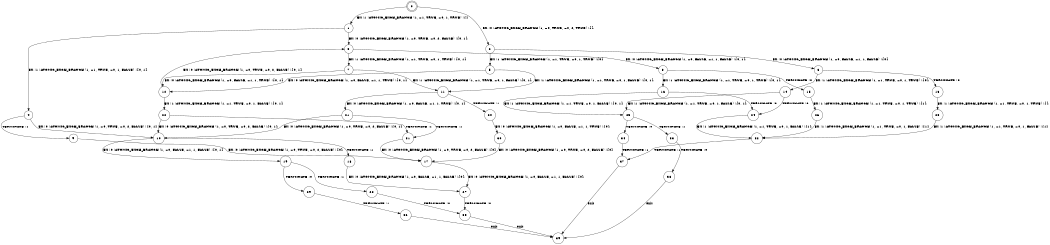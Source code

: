 digraph BCG {
size = "7, 10.5";
center = TRUE;
node [shape = circle];
0 [peripheries = 2];
0 -> 1 [label = "EX !1 !ATOMIC_EXCH_BRANCH (1, +1, TRUE, +0, 1, TRUE) !{}"];
0 -> 2 [label = "EX !0 !ATOMIC_EXCH_BRANCH (1, +0, TRUE, +0, 2, TRUE) !{}"];
1 -> 3 [label = "EX !0 !ATOMIC_EXCH_BRANCH (1, +0, TRUE, +0, 2, FALSE) !{0, 1}"];
1 -> 4 [label = "EX !1 !ATOMIC_EXCH_BRANCH (1, +1, TRUE, +0, 1, FALSE) !{0, 1}"];
2 -> 5 [label = "EX !1 !ATOMIC_EXCH_BRANCH (1, +1, TRUE, +0, 1, TRUE) !{0}"];
2 -> 6 [label = "EX !0 !ATOMIC_EXCH_BRANCH (1, +0, FALSE, +1, 1, FALSE) !{0}"];
3 -> 7 [label = "EX !1 !ATOMIC_EXCH_BRANCH (1, +1, TRUE, +0, 1, TRUE) !{0, 1}"];
3 -> 8 [label = "EX !0 !ATOMIC_EXCH_BRANCH (1, +0, FALSE, +1, 1, FALSE) !{0, 1}"];
4 -> 9 [label = "TERMINATE !1"];
4 -> 10 [label = "EX !0 !ATOMIC_EXCH_BRANCH (1, +0, TRUE, +0, 2, FALSE) !{0, 1}"];
5 -> 11 [label = "EX !1 !ATOMIC_EXCH_BRANCH (1, +1, TRUE, +0, 1, FALSE) !{0, 1}"];
5 -> 12 [label = "EX !0 !ATOMIC_EXCH_BRANCH (1, +0, FALSE, +1, 1, TRUE) !{0, 1}"];
6 -> 13 [label = "TERMINATE !0"];
6 -> 14 [label = "EX !1 !ATOMIC_EXCH_BRANCH (1, +1, TRUE, +0, 1, TRUE) !{0}"];
7 -> 11 [label = "EX !1 !ATOMIC_EXCH_BRANCH (1, +1, TRUE, +0, 1, FALSE) !{0, 1}"];
7 -> 12 [label = "EX !0 !ATOMIC_EXCH_BRANCH (1, +0, FALSE, +1, 1, TRUE) !{0, 1}"];
8 -> 15 [label = "TERMINATE !0"];
8 -> 16 [label = "EX !1 !ATOMIC_EXCH_BRANCH (1, +1, TRUE, +0, 1, TRUE) !{0, 1}"];
9 -> 17 [label = "EX !0 !ATOMIC_EXCH_BRANCH (1, +0, TRUE, +0, 2, FALSE) !{0}"];
10 -> 18 [label = "TERMINATE !1"];
10 -> 19 [label = "EX !0 !ATOMIC_EXCH_BRANCH (1, +0, FALSE, +1, 1, FALSE) !{0, 1}"];
11 -> 20 [label = "TERMINATE !1"];
11 -> 21 [label = "EX !0 !ATOMIC_EXCH_BRANCH (1, +0, FALSE, +1, 1, TRUE) !{0, 1}"];
12 -> 22 [label = "EX !1 !ATOMIC_EXCH_BRANCH (1, +1, TRUE, +0, 1, FALSE) !{0, 1}"];
12 -> 3 [label = "EX !0 !ATOMIC_EXCH_BRANCH (1, +0, TRUE, +0, 2, FALSE) !{0, 1}"];
13 -> 23 [label = "EX !1 !ATOMIC_EXCH_BRANCH (1, +1, TRUE, +0, 1, TRUE) !{}"];
14 -> 24 [label = "TERMINATE !0"];
14 -> 25 [label = "EX !1 !ATOMIC_EXCH_BRANCH (1, +1, TRUE, +0, 1, FALSE) !{0, 1}"];
15 -> 26 [label = "EX !1 !ATOMIC_EXCH_BRANCH (1, +1, TRUE, +0, 1, TRUE) !{1}"];
16 -> 24 [label = "TERMINATE !0"];
16 -> 25 [label = "EX !1 !ATOMIC_EXCH_BRANCH (1, +1, TRUE, +0, 1, FALSE) !{0, 1}"];
17 -> 27 [label = "EX !0 !ATOMIC_EXCH_BRANCH (1, +0, FALSE, +1, 1, FALSE) !{0}"];
18 -> 27 [label = "EX !0 !ATOMIC_EXCH_BRANCH (1, +0, FALSE, +1, 1, FALSE) !{0}"];
19 -> 28 [label = "TERMINATE !1"];
19 -> 29 [label = "TERMINATE !0"];
20 -> 30 [label = "EX !0 !ATOMIC_EXCH_BRANCH (1, +0, FALSE, +1, 1, TRUE) !{0}"];
21 -> 31 [label = "TERMINATE !1"];
21 -> 10 [label = "EX !0 !ATOMIC_EXCH_BRANCH (1, +0, TRUE, +0, 2, FALSE) !{0, 1}"];
22 -> 31 [label = "TERMINATE !1"];
22 -> 10 [label = "EX !0 !ATOMIC_EXCH_BRANCH (1, +0, TRUE, +0, 2, FALSE) !{0, 1}"];
23 -> 32 [label = "EX !1 !ATOMIC_EXCH_BRANCH (1, +1, TRUE, +0, 1, FALSE) !{1}"];
24 -> 32 [label = "EX !1 !ATOMIC_EXCH_BRANCH (1, +1, TRUE, +0, 1, FALSE) !{1}"];
25 -> 33 [label = "TERMINATE !1"];
25 -> 34 [label = "TERMINATE !0"];
26 -> 32 [label = "EX !1 !ATOMIC_EXCH_BRANCH (1, +1, TRUE, +0, 1, FALSE) !{1}"];
27 -> 35 [label = "TERMINATE !0"];
28 -> 35 [label = "TERMINATE !0"];
29 -> 36 [label = "TERMINATE !1"];
30 -> 17 [label = "EX !0 !ATOMIC_EXCH_BRANCH (1, +0, TRUE, +0, 2, FALSE) !{0}"];
31 -> 17 [label = "EX !0 !ATOMIC_EXCH_BRANCH (1, +0, TRUE, +0, 2, FALSE) !{0}"];
32 -> 37 [label = "TERMINATE !1"];
33 -> 38 [label = "TERMINATE !0"];
34 -> 37 [label = "TERMINATE !1"];
35 -> 39 [label = "exit"];
36 -> 39 [label = "exit"];
37 -> 39 [label = "exit"];
38 -> 39 [label = "exit"];
}
